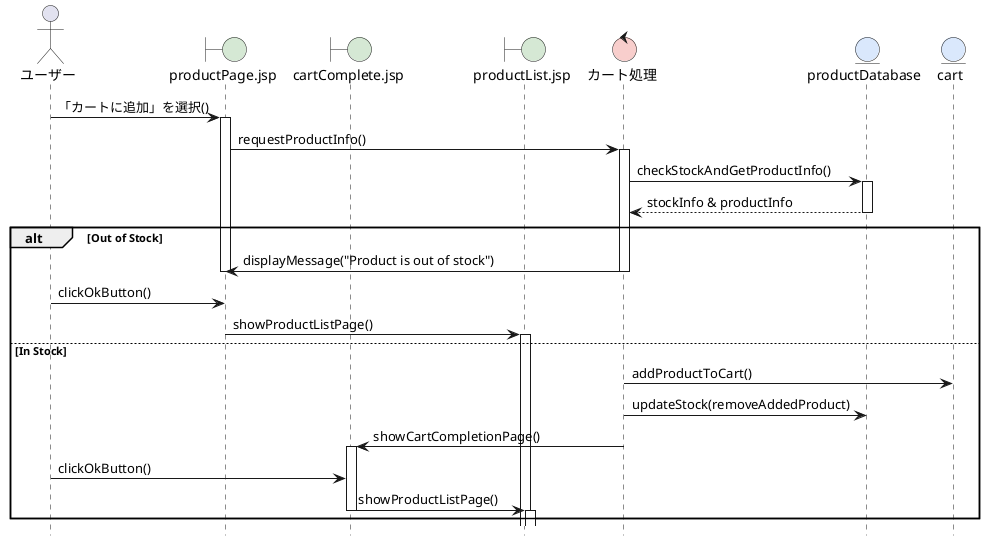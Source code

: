 @startuml Web訪問者システム-カート追加シーケンス図
hide footbox
skinparam boundaryBackgroundColor #D5E8D4
skinparam controlBackgroundColor  #F8CECC
skinparam entityBackgroundColor   #DAE8FC

actor ユーザー as U
boundary productPage.jsp as B1
boundary cartComplete.jsp as B2
boundary productList.jsp as B3
control カート処理 as C1
entity productDatabase as E1
entity cart as E2

' 基本フロー
U -> B1: 「カートに追加」を選択()
activate B1

B1 -> C1: requestProductInfo()
activate C1
C1 -> E1: checkStockAndGetProductInfo()
activate E1
E1 --> C1: stockInfo & productInfo
deactivate E1

alt Out of Stock
  C1 -> B1: displayMessage("Product is out of stock")
  deactivate C1
  deactivate B1
  U -> B1: clickOkButton()
  B1 -> B3: showProductListPage()
  activate B3
else In Stock
  C1 -> E2: addProductToCart()
  C1 -> E1: updateStock(removeAddedProduct)
  C1 -> B2: showCartCompletionPage()
  deactivate C1
  deactivate B1
  activate B2
  U -> B2: clickOkButton()
  B2 -> B3: showProductListPage()
  deactivate B2
  activate B3
end


@enduml
